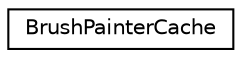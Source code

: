 digraph G
{
  edge [fontname="Helvetica",fontsize="10",labelfontname="Helvetica",labelfontsize="10"];
  node [fontname="Helvetica",fontsize="10",shape=record];
  rankdir=LR;
  Node1 [label="BrushPainterCache",height=0.2,width=0.4,color="black", fillcolor="white", style="filled",URL="$d8/dc7/structBrushPainterCache.html"];
}
